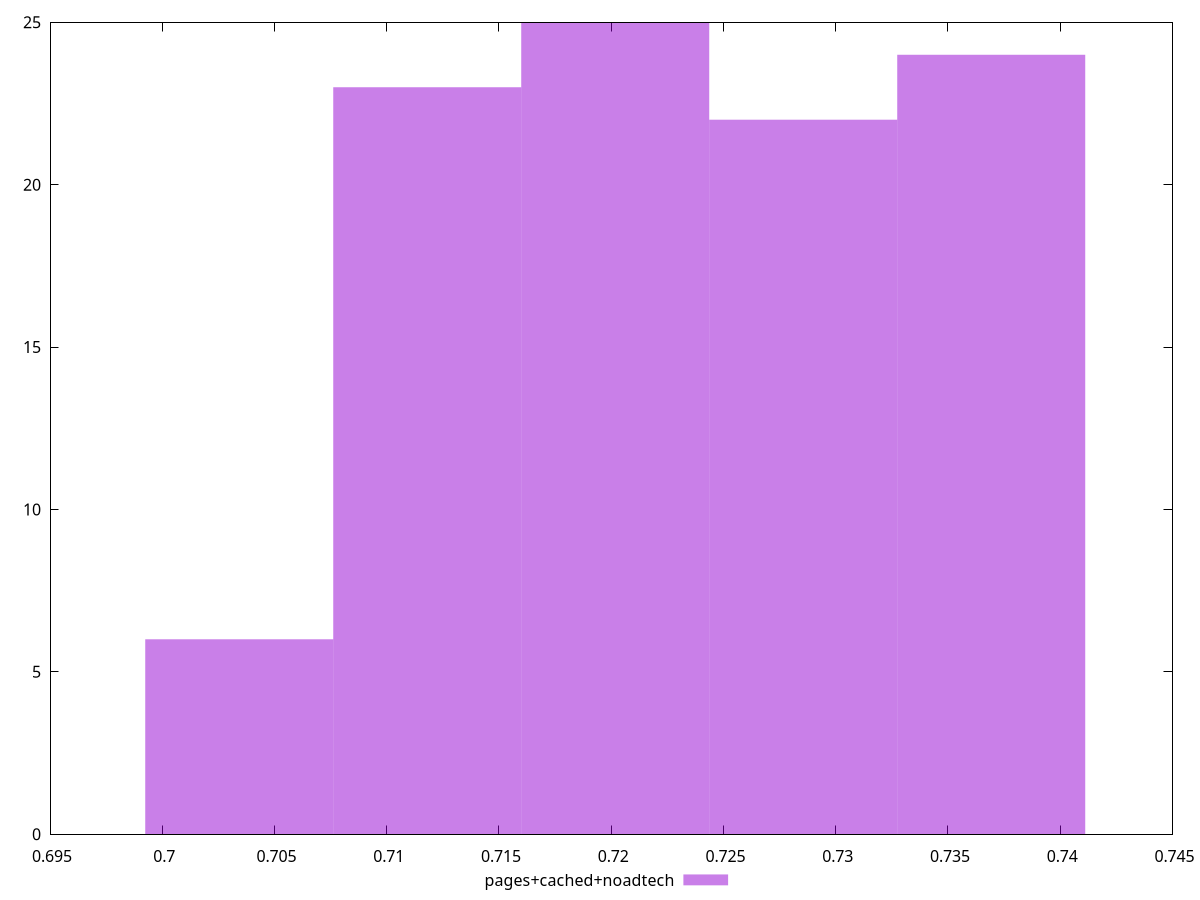 $_pagesCachedNoadtech <<EOF
0.7285516091963267 22
0.7118032963412387 23
0.7369257656238707 24
0.7201774527687828 25
0.7034291399136947 6
EOF
set key outside below
set terminal pngcairo
set output "report_00005_2020-11-02T22-26-11.212Z/performance_score/pages+cached+noadtech//hist.png"
set yrange [0:25]
set boxwidth 0.008374156427543985
set style fill transparent solid 0.5 noborder
plot $_pagesCachedNoadtech title "pages+cached+noadtech" with boxes ,